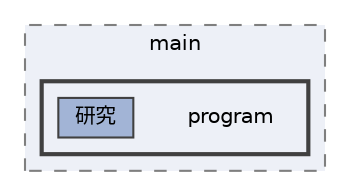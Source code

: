 digraph "C:/Users/taisei/Desktop/main/program"
{
 // LATEX_PDF_SIZE
  bgcolor="transparent";
  edge [fontname=Helvetica,fontsize=10,labelfontname=Helvetica,labelfontsize=10];
  node [fontname=Helvetica,fontsize=10,shape=box,height=0.2,width=0.4];
  compound=true
  subgraph clusterdir_e385594c7f3669992f42b264f6b81ae3 {
    graph [ bgcolor="#edf0f7", pencolor="grey50", label="main", fontname=Helvetica,fontsize=10 style="filled,dashed", URL="dir_e385594c7f3669992f42b264f6b81ae3.html",tooltip=""]
  subgraph clusterdir_cd0ff606237bc38204a6a17367d45600 {
    graph [ bgcolor="#edf0f7", pencolor="grey25", label="", fontname=Helvetica,fontsize=10 style="filled,bold", URL="dir_cd0ff606237bc38204a6a17367d45600.html",tooltip=""]
    dir_cd0ff606237bc38204a6a17367d45600 [shape=plaintext, label="program"];
  dir_ecf41828e3bf4507b10aaee3ee87f16b [label="研究", fillcolor="#a2b4d6", color="grey25", style="filled", URL="dir_ecf41828e3bf4507b10aaee3ee87f16b.html",tooltip=""];
  }
  }
}
